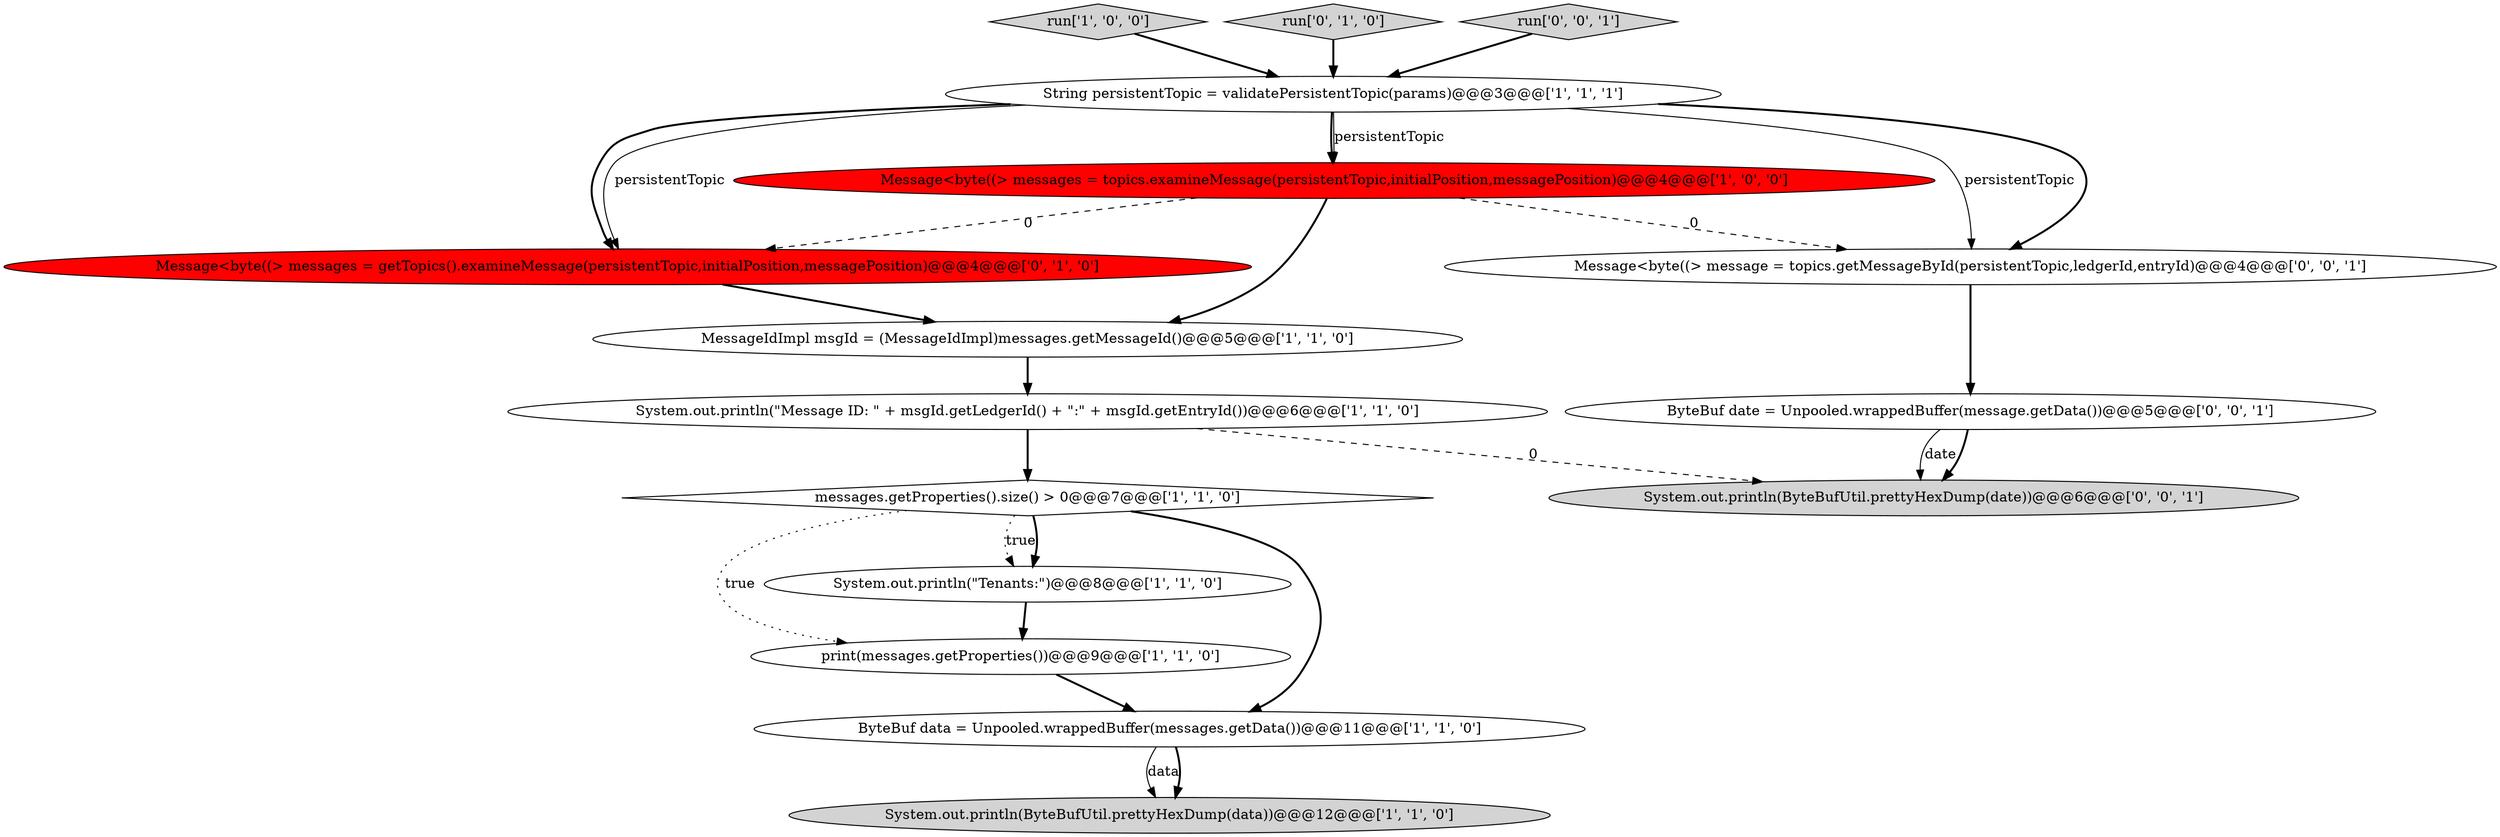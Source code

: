 digraph {
1 [style = filled, label = "System.out.println(\"Message ID: \" + msgId.getLedgerId() + \":\" + msgId.getEntryId())@@@6@@@['1', '1', '0']", fillcolor = white, shape = ellipse image = "AAA0AAABBB1BBB"];
13 [style = filled, label = "ByteBuf date = Unpooled.wrappedBuffer(message.getData())@@@5@@@['0', '0', '1']", fillcolor = white, shape = ellipse image = "AAA0AAABBB3BBB"];
6 [style = filled, label = "String persistentTopic = validatePersistentTopic(params)@@@3@@@['1', '1', '1']", fillcolor = white, shape = ellipse image = "AAA0AAABBB1BBB"];
9 [style = filled, label = "System.out.println(\"Tenants:\")@@@8@@@['1', '1', '0']", fillcolor = white, shape = ellipse image = "AAA0AAABBB1BBB"];
0 [style = filled, label = "run['1', '0', '0']", fillcolor = lightgray, shape = diamond image = "AAA0AAABBB1BBB"];
5 [style = filled, label = "Message<byte((> messages = topics.examineMessage(persistentTopic,initialPosition,messagePosition)@@@4@@@['1', '0', '0']", fillcolor = red, shape = ellipse image = "AAA1AAABBB1BBB"];
11 [style = filled, label = "Message<byte((> messages = getTopics().examineMessage(persistentTopic,initialPosition,messagePosition)@@@4@@@['0', '1', '0']", fillcolor = red, shape = ellipse image = "AAA1AAABBB2BBB"];
3 [style = filled, label = "messages.getProperties().size() > 0@@@7@@@['1', '1', '0']", fillcolor = white, shape = diamond image = "AAA0AAABBB1BBB"];
4 [style = filled, label = "print(messages.getProperties())@@@9@@@['1', '1', '0']", fillcolor = white, shape = ellipse image = "AAA0AAABBB1BBB"];
8 [style = filled, label = "MessageIdImpl msgId = (MessageIdImpl)messages.getMessageId()@@@5@@@['1', '1', '0']", fillcolor = white, shape = ellipse image = "AAA0AAABBB1BBB"];
7 [style = filled, label = "System.out.println(ByteBufUtil.prettyHexDump(data))@@@12@@@['1', '1', '0']", fillcolor = lightgray, shape = ellipse image = "AAA0AAABBB1BBB"];
10 [style = filled, label = "run['0', '1', '0']", fillcolor = lightgray, shape = diamond image = "AAA0AAABBB2BBB"];
14 [style = filled, label = "Message<byte((> message = topics.getMessageById(persistentTopic,ledgerId,entryId)@@@4@@@['0', '0', '1']", fillcolor = white, shape = ellipse image = "AAA0AAABBB3BBB"];
15 [style = filled, label = "System.out.println(ByteBufUtil.prettyHexDump(date))@@@6@@@['0', '0', '1']", fillcolor = lightgray, shape = ellipse image = "AAA0AAABBB3BBB"];
2 [style = filled, label = "ByteBuf data = Unpooled.wrappedBuffer(messages.getData())@@@11@@@['1', '1', '0']", fillcolor = white, shape = ellipse image = "AAA0AAABBB1BBB"];
12 [style = filled, label = "run['0', '0', '1']", fillcolor = lightgray, shape = diamond image = "AAA0AAABBB3BBB"];
6->11 [style = solid, label="persistentTopic"];
5->8 [style = bold, label=""];
5->14 [style = dashed, label="0"];
0->6 [style = bold, label=""];
1->15 [style = dashed, label="0"];
9->4 [style = bold, label=""];
1->3 [style = bold, label=""];
3->4 [style = dotted, label="true"];
4->2 [style = bold, label=""];
3->9 [style = dotted, label="true"];
13->15 [style = solid, label="date"];
6->14 [style = solid, label="persistentTopic"];
12->6 [style = bold, label=""];
10->6 [style = bold, label=""];
6->14 [style = bold, label=""];
3->9 [style = bold, label=""];
8->1 [style = bold, label=""];
6->5 [style = bold, label=""];
3->2 [style = bold, label=""];
5->11 [style = dashed, label="0"];
6->5 [style = solid, label="persistentTopic"];
2->7 [style = solid, label="data"];
6->11 [style = bold, label=""];
11->8 [style = bold, label=""];
13->15 [style = bold, label=""];
2->7 [style = bold, label=""];
14->13 [style = bold, label=""];
}
